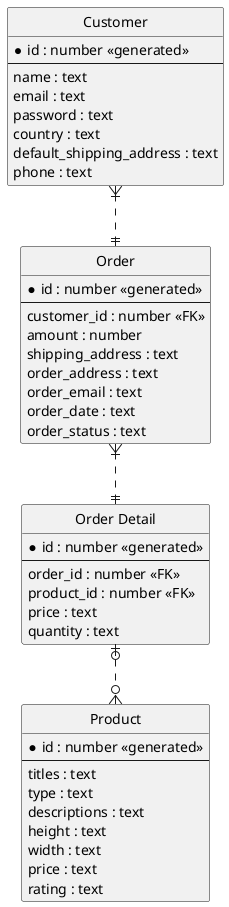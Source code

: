 @startuml

' hide the spot
hide circle

' avoid problems with angled crows feet
skinparam linetype ortho

entity "Customer" as e01 {
  *id : number <<generated>>
  --
  name : text
  email : text
  password : text
  country : text
  default_shipping_address : text
  phone : text
}

entity "Order" as e02 {
  *id : number <<generated>>
  --
  customer_id : number <<FK>>
  amount : number
  shipping_address : text
  order_address : text
  order_email : text
  order_date : text
  order_status : text
}

entity "Order Detail" as e03 {
  *id : number <<generated>>
  --
  order_id : number <<FK>>
  product_id : number <<FK>>
  price : text
  quantity : text
}

entity "Product" as e04 {
  *id : number <<generated>>
  --
  titles : text
  type : text
  descriptions : text
  height : text
  width : text
  price : text
  rating : text
}

e01 }|..|| e02
e02 }|..|| e03
e03 |o..o{ e04

@enduml
